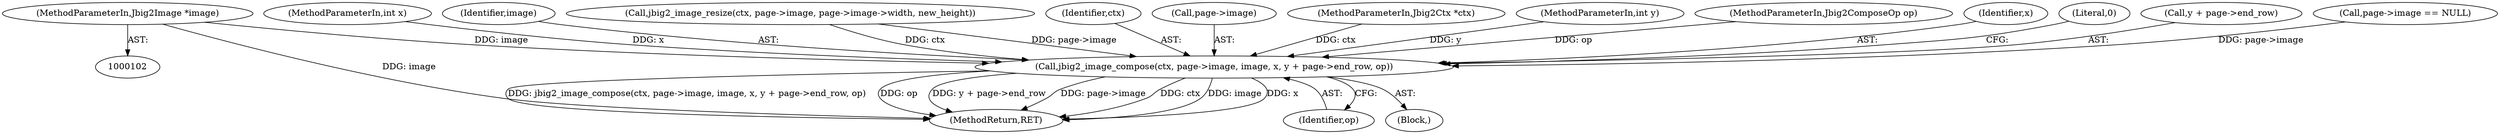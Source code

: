 digraph "0_ghostscript_e698d5c11d27212aa1098bc5b1673a3378563092_10@pointer" {
"1000105" [label="(MethodParameterIn,Jbig2Image *image)"];
"1000169" [label="(Call,jbig2_image_compose(ctx, page->image, image, x, y + page->end_row, op))"];
"1000169" [label="(Call,jbig2_image_compose(ctx, page->image, image, x, y + page->end_row, op))"];
"1000181" [label="(Identifier,op)"];
"1000106" [label="(MethodParameterIn,int x)"];
"1000105" [label="(MethodParameterIn,Jbig2Image *image)"];
"1000174" [label="(Identifier,image)"];
"1000158" [label="(Call,jbig2_image_resize(ctx, page->image, page->image->width, new_height))"];
"1000184" [label="(MethodReturn,RET)"];
"1000170" [label="(Identifier,ctx)"];
"1000171" [label="(Call,page->image)"];
"1000103" [label="(MethodParameterIn,Jbig2Ctx *ctx)"];
"1000107" [label="(MethodParameterIn,int y)"];
"1000108" [label="(MethodParameterIn,Jbig2ComposeOp op)"];
"1000175" [label="(Identifier,x)"];
"1000183" [label="(Literal,0)"];
"1000176" [label="(Call,y + page->end_row)"];
"1000111" [label="(Call,page->image == NULL)"];
"1000109" [label="(Block,)"];
"1000105" -> "1000102"  [label="AST: "];
"1000105" -> "1000184"  [label="DDG: image"];
"1000105" -> "1000169"  [label="DDG: image"];
"1000169" -> "1000109"  [label="AST: "];
"1000169" -> "1000181"  [label="CFG: "];
"1000170" -> "1000169"  [label="AST: "];
"1000171" -> "1000169"  [label="AST: "];
"1000174" -> "1000169"  [label="AST: "];
"1000175" -> "1000169"  [label="AST: "];
"1000176" -> "1000169"  [label="AST: "];
"1000181" -> "1000169"  [label="AST: "];
"1000183" -> "1000169"  [label="CFG: "];
"1000169" -> "1000184"  [label="DDG: jbig2_image_compose(ctx, page->image, image, x, y + page->end_row, op)"];
"1000169" -> "1000184"  [label="DDG: op"];
"1000169" -> "1000184"  [label="DDG: y + page->end_row"];
"1000169" -> "1000184"  [label="DDG: page->image"];
"1000169" -> "1000184"  [label="DDG: ctx"];
"1000169" -> "1000184"  [label="DDG: image"];
"1000169" -> "1000184"  [label="DDG: x"];
"1000158" -> "1000169"  [label="DDG: ctx"];
"1000158" -> "1000169"  [label="DDG: page->image"];
"1000103" -> "1000169"  [label="DDG: ctx"];
"1000111" -> "1000169"  [label="DDG: page->image"];
"1000106" -> "1000169"  [label="DDG: x"];
"1000107" -> "1000169"  [label="DDG: y"];
"1000108" -> "1000169"  [label="DDG: op"];
}
